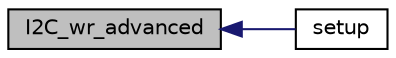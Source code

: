 digraph "I2C_wr_advanced"
{
  edge [fontname="Helvetica",fontsize="10",labelfontname="Helvetica",labelfontsize="10"];
  node [fontname="Helvetica",fontsize="10",shape=record];
  rankdir="LR";
  Node25 [label="I2C_wr_advanced",height=0.2,width=0.4,color="black", fillcolor="grey75", style="filled", fontcolor="black"];
  Node25 -> Node26 [dir="back",color="midnightblue",fontsize="10",style="solid",fontname="Helvetica"];
  Node26 [label="setup",height=0.2,width=0.4,color="black", fillcolor="white", style="filled",URL="$ci2c__advanced_8ino.html#a4fc01d736fe50cf5b977f755b675f11d"];
}
